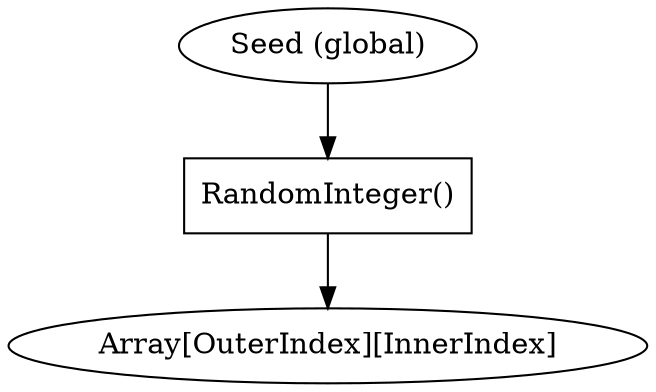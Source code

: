 digraph Initialize_DFG {
    node [shape=ellipse, fillcolor=lightblue];
    Seed [label="Seed (global)"];
    node [shape=box];
    op_random [label="RandomInteger()"];
    node [shape=ellipse, fillcolor=lightgreen];
    Array [label="Array[OuterIndex][InnerIndex]"];
    Seed -> op_random;
    op_random -> Array;
}